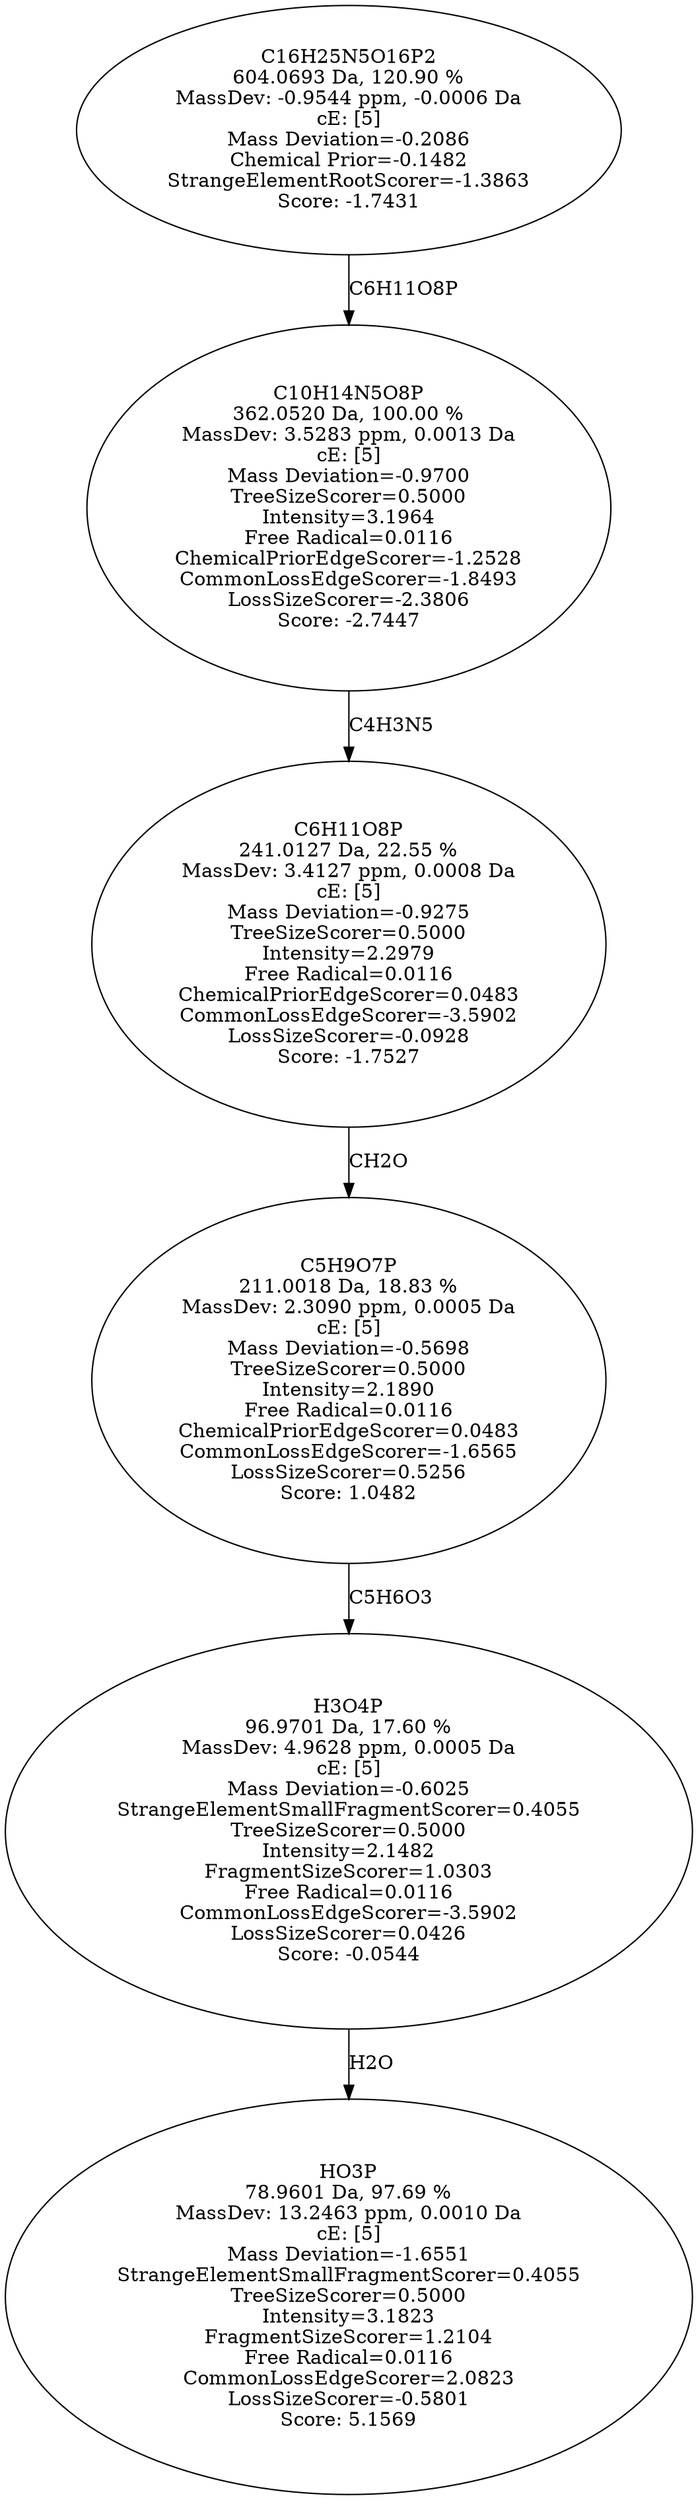 strict digraph {
v1 [label="HO3P\n78.9601 Da, 97.69 %\nMassDev: 13.2463 ppm, 0.0010 Da\ncE: [5]\nMass Deviation=-1.6551\nStrangeElementSmallFragmentScorer=0.4055\nTreeSizeScorer=0.5000\nIntensity=3.1823\nFragmentSizeScorer=1.2104\nFree Radical=0.0116\nCommonLossEdgeScorer=2.0823\nLossSizeScorer=-0.5801\nScore: 5.1569"];
v2 [label="H3O4P\n96.9701 Da, 17.60 %\nMassDev: 4.9628 ppm, 0.0005 Da\ncE: [5]\nMass Deviation=-0.6025\nStrangeElementSmallFragmentScorer=0.4055\nTreeSizeScorer=0.5000\nIntensity=2.1482\nFragmentSizeScorer=1.0303\nFree Radical=0.0116\nCommonLossEdgeScorer=-3.5902\nLossSizeScorer=0.0426\nScore: -0.0544"];
v3 [label="C5H9O7P\n211.0018 Da, 18.83 %\nMassDev: 2.3090 ppm, 0.0005 Da\ncE: [5]\nMass Deviation=-0.5698\nTreeSizeScorer=0.5000\nIntensity=2.1890\nFree Radical=0.0116\nChemicalPriorEdgeScorer=0.0483\nCommonLossEdgeScorer=-1.6565\nLossSizeScorer=0.5256\nScore: 1.0482"];
v4 [label="C6H11O8P\n241.0127 Da, 22.55 %\nMassDev: 3.4127 ppm, 0.0008 Da\ncE: [5]\nMass Deviation=-0.9275\nTreeSizeScorer=0.5000\nIntensity=2.2979\nFree Radical=0.0116\nChemicalPriorEdgeScorer=0.0483\nCommonLossEdgeScorer=-3.5902\nLossSizeScorer=-0.0928\nScore: -1.7527"];
v5 [label="C10H14N5O8P\n362.0520 Da, 100.00 %\nMassDev: 3.5283 ppm, 0.0013 Da\ncE: [5]\nMass Deviation=-0.9700\nTreeSizeScorer=0.5000\nIntensity=3.1964\nFree Radical=0.0116\nChemicalPriorEdgeScorer=-1.2528\nCommonLossEdgeScorer=-1.8493\nLossSizeScorer=-2.3806\nScore: -2.7447"];
v6 [label="C16H25N5O16P2\n604.0693 Da, 120.90 %\nMassDev: -0.9544 ppm, -0.0006 Da\ncE: [5]\nMass Deviation=-0.2086\nChemical Prior=-0.1482\nStrangeElementRootScorer=-1.3863\nScore: -1.7431"];
v2 -> v1 [label="H2O"];
v3 -> v2 [label="C5H6O3"];
v4 -> v3 [label="CH2O"];
v5 -> v4 [label="C4H3N5"];
v6 -> v5 [label="C6H11O8P"];
}